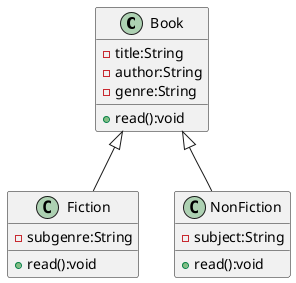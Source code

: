 @startuml

class Book {
- title:String
- author:String
- genre:String

+ read():void
}

class Fiction extends Book {
- subgenre:String

+ read():void
}

class NonFiction extends Book {
- subject:String

+ read():void
}

@enduml